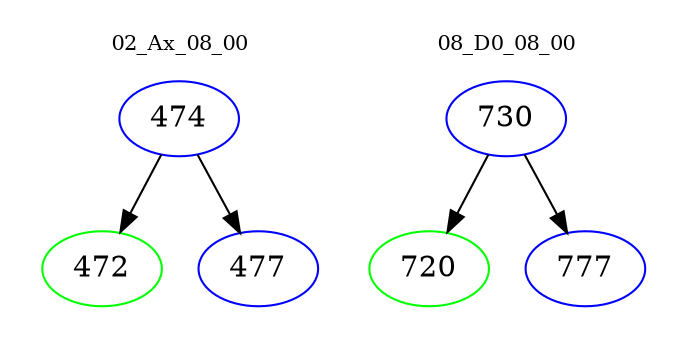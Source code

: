digraph{
subgraph cluster_0 {
color = white
label = "02_Ax_08_00";
fontsize=10;
T0_474 [label="474", color="blue"]
T0_474 -> T0_472 [color="black"]
T0_472 [label="472", color="green"]
T0_474 -> T0_477 [color="black"]
T0_477 [label="477", color="blue"]
}
subgraph cluster_1 {
color = white
label = "08_D0_08_00";
fontsize=10;
T1_730 [label="730", color="blue"]
T1_730 -> T1_720 [color="black"]
T1_720 [label="720", color="green"]
T1_730 -> T1_777 [color="black"]
T1_777 [label="777", color="blue"]
}
}
